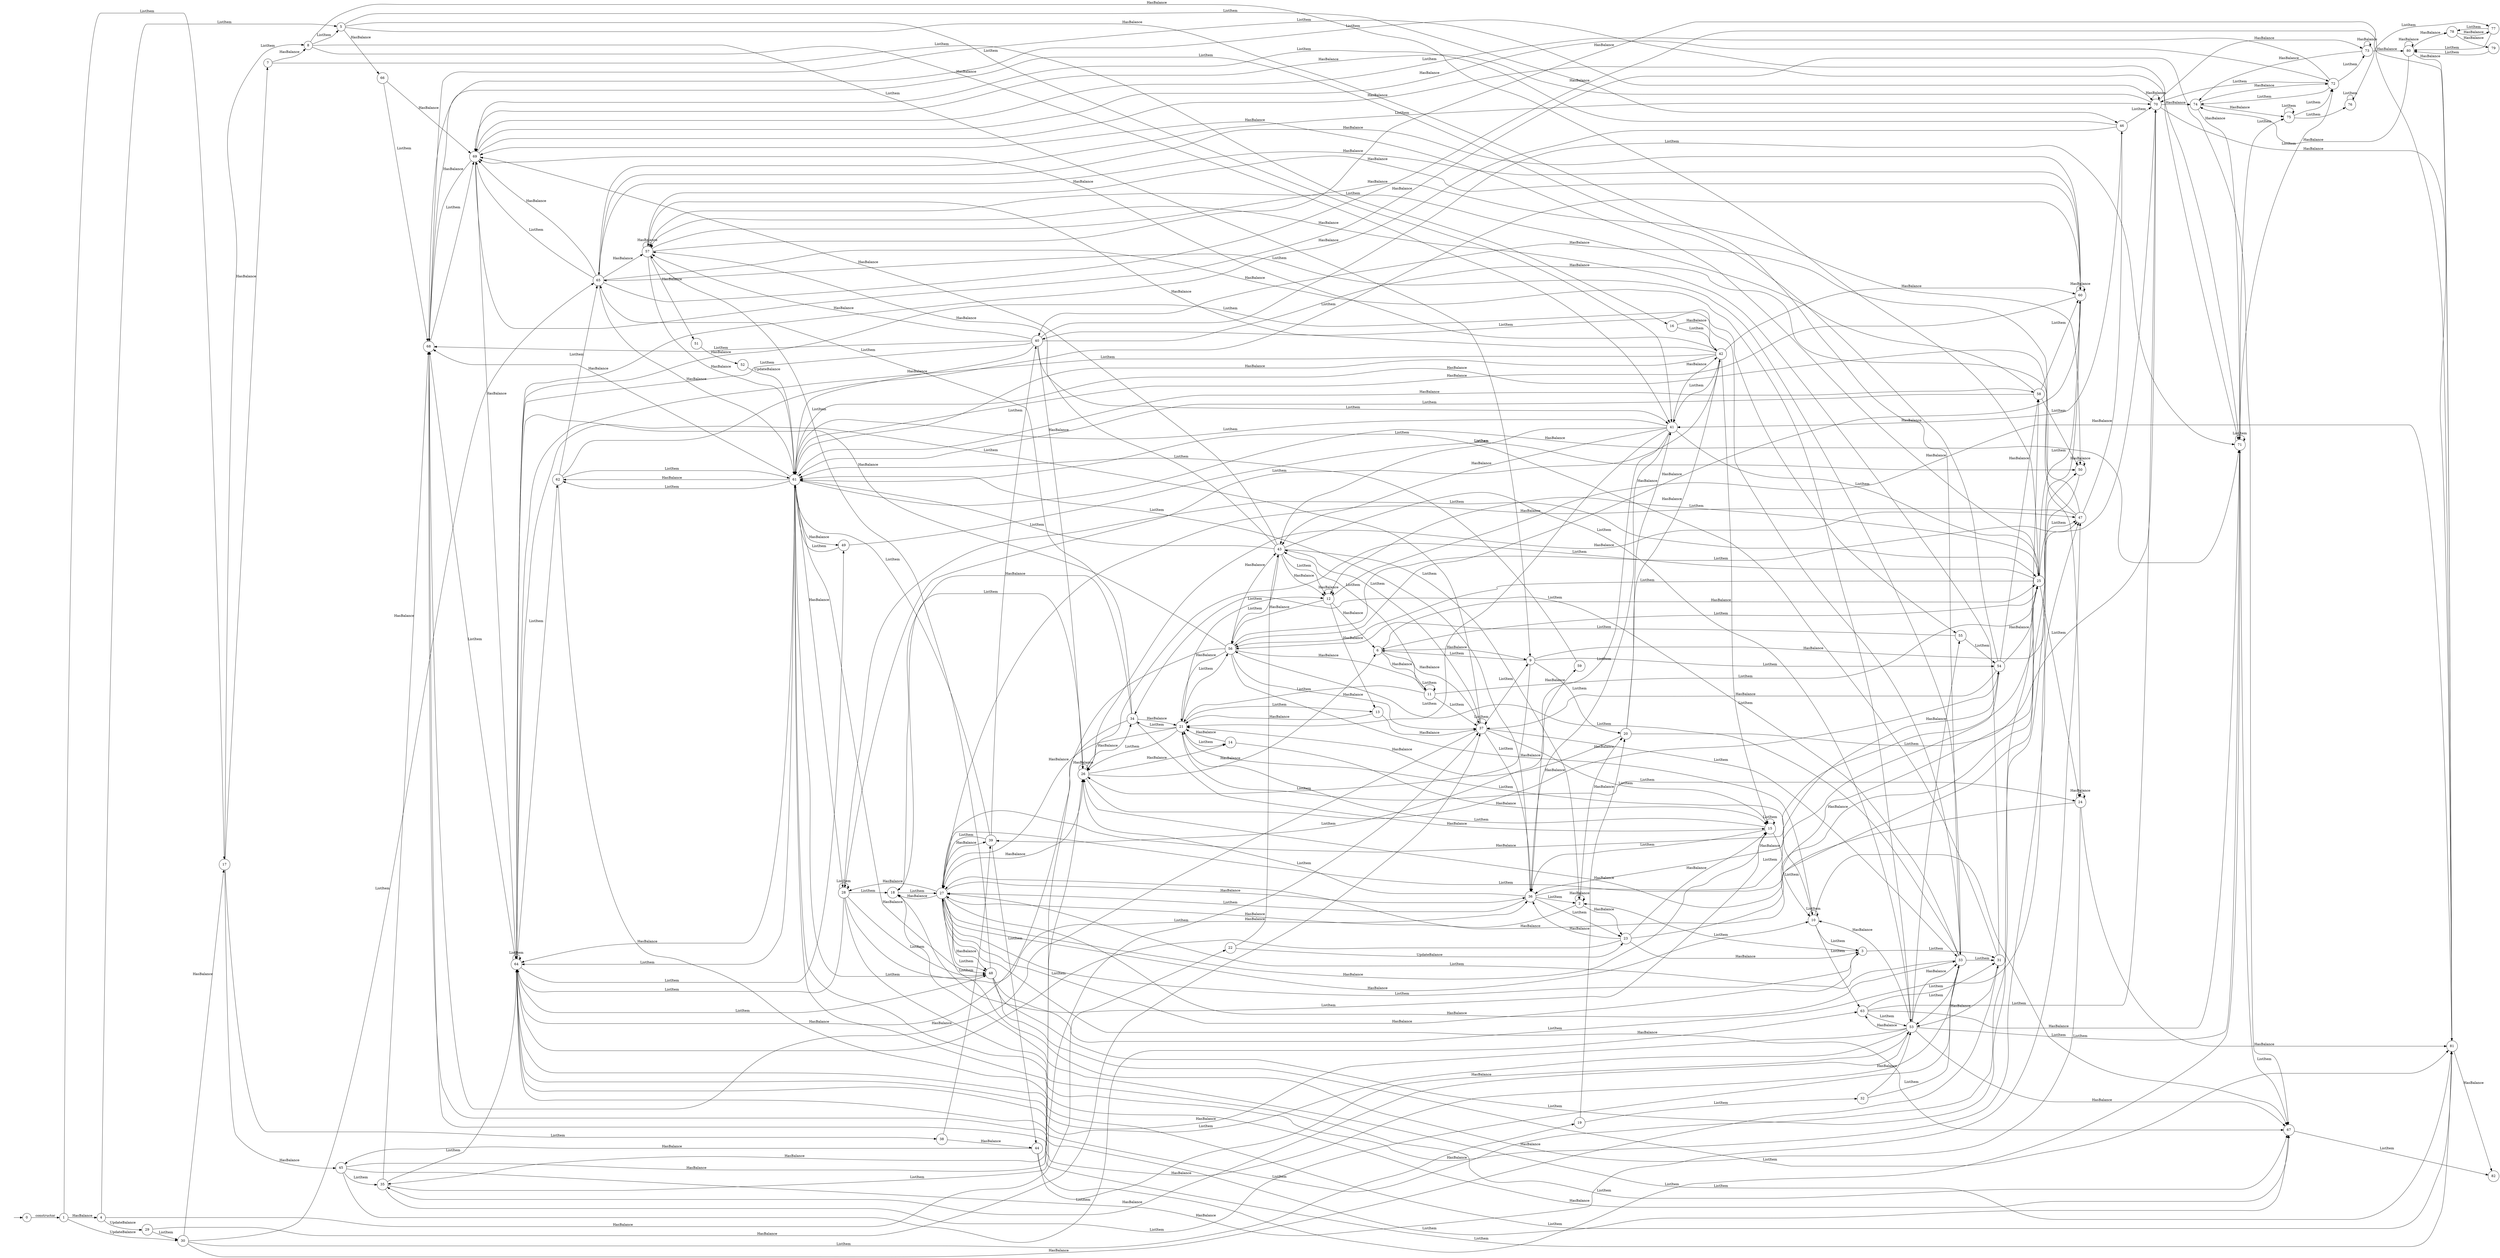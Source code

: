 digraph "Dapp-Automata-data/fuzzer/testnetdata-model-rq1-fix/Bazaar/SEKT-2" {
	graph [rankdir=LR]
	"" [label="" shape=plaintext]
	56 [label=56 shape=circle]
	34 [label=34 shape=circle]
	51 [label=51 shape=circle]
	32 [label=32 shape=circle]
	45 [label=45 shape=circle]
	17 [label=17 shape=circle]
	57 [label=57 shape=circle]
	68 [label=68 shape=circle]
	39 [label=39 shape=circle]
	58 [label=58 shape=circle]
	21 [label=21 shape=circle]
	37 [label=37 shape=circle]
	71 [label=71 shape=circle]
	35 [label=35 shape=circle]
	24 [label=24 shape=circle]
	40 [label=40 shape=circle]
	67 [label=67 shape=circle]
	2 [label=2 shape=circle]
	74 [label=74 shape=circle]
	13 [label=13 shape=circle]
	4 [label=4 shape=circle]
	10 [label=10 shape=circle]
	15 [label=15 shape=circle]
	18 [label=18 shape=circle]
	33 [label=33 shape=circle]
	41 [label=41 shape=circle]
	42 [label=42 shape=circle]
	81 [label=81 shape=circle]
	69 [label=69 shape=circle]
	9 [label=9 shape=circle]
	7 [label=7 shape=circle]
	27 [label=27 shape=circle]
	55 [label=55 shape=circle]
	49 [label=49 shape=circle]
	79 [label=79 shape=circle]
	65 [label=65 shape=circle]
	19 [label=19 shape=circle]
	1 [label=1 shape=circle]
	29 [label=29 shape=circle]
	77 [label=77 shape=circle]
	52 [label=52 shape=circle]
	47 [label=47 shape=circle]
	73 [label=73 shape=circle]
	38 [label=38 shape=circle]
	70 [label=70 shape=circle]
	53 [label=53 shape=circle]
	61 [label=61 shape=circle]
	48 [label=48 shape=circle]
	23 [label=23 shape=circle]
	36 [label=36 shape=circle]
	80 [label=80 shape=circle]
	59 [label=59 shape=circle]
	72 [label=72 shape=circle]
	30 [label=30 shape=circle]
	12 [label=12 shape=circle]
	31 [label=31 shape=circle]
	14 [label=14 shape=circle]
	50 [label=50 shape=circle]
	66 [label=66 shape=circle]
	82 [label=82 shape=circle]
	28 [label=28 shape=circle]
	25 [label=25 shape=circle]
	6 [label=6 shape=circle]
	78 [label=78 shape=circle]
	16 [label=16 shape=circle]
	26 [label=26 shape=circle]
	44 [label=44 shape=circle]
	60 [label=60 shape=circle]
	76 [label=76 shape=circle]
	54 [label=54 shape=circle]
	46 [label=46 shape=circle]
	5 [label=5 shape=circle]
	3 [label=3 shape=circle]
	22 [label=22 shape=circle]
	8 [label=8 shape=circle]
	0 [label=0 shape=circle]
	63 [label=63 shape=circle]
	62 [label=62 shape=circle]
	64 [label=64 shape=circle]
	11 [label=11 shape=circle]
	43 [label=43 shape=circle]
	75 [label=75 shape=circle]
	20 [label=20 shape=circle]
	"" -> 0 [label=""]
	0 -> 1 [label=constructor]
	1 -> 4 [label=HasBalance]
	1 -> 17 [label=ListItem]
	1 -> 30 [label=UpdateBalance]
	2 -> 2 [label=HasBalance]
	2 -> 27 [label=HasBalance]
	2 -> 20 [label=HasBalance]
	2 -> 23 [label=HasBalance]
	3 -> 2 [label=ListItem]
	3 -> 31 [label=ListItem]
	3 -> 27 [label=ListItem]
	4 -> 5 [label=ListItem]
	4 -> 22 [label=HasBalance]
	4 -> 29 [label=UpdateBalance]
	5 -> 46 [label=ListItem]
	5 -> 41 [label=ListItem]
	5 -> 33 [label=HasBalance]
	5 -> 66 [label=HasBalance]
	6 -> 11 [label=HasBalance]
	6 -> 37 [label=HasBalance]
	6 -> 9 [label=HasBalance]
	6 -> 25 [label=HasBalance]
	7 -> 8 [label=HasBalance]
	7 -> 16 [label=ListItem]
	8 -> 5 [label=ListItem]
	8 -> 9 [label=ListItem]
	8 -> 25 [label=HasBalance]
	8 -> 41 [label=HasBalance]
	9 -> 26 [label=ListItem]
	9 -> 6 [label=ListItem]
	9 -> 20 [label=ListItem]
	9 -> 54 [label=ListItem]
	9 -> 47 [label=HasBalance]
	10 -> 63 [label=ListItem]
	10 -> 10 [label=ListItem]
	10 -> 3 [label=ListItem]
	10 -> 67 [label=ListItem]
	10 -> 21 [label=ListItem]
	11 -> 37 [label=ListItem]
	11 -> 11 [label=ListItem]
	11 -> 43 [label=ListItem]
	11 -> 25 [label=ListItem]
	11 -> 21 [label=ListItem]
	12 -> 56 [label=HasBalance]
	12 -> 6 [label=HasBalance]
	12 -> 81 [label=HasBalance]
	12 -> 12 [label=HasBalance]
	12 -> 13 [label=HasBalance]
	13 -> 37 [label=HasBalance]
	13 -> 21 [label=HasBalance]
	14 -> 15 [label=HasBalance]
	14 -> 21 [label=HasBalance]
	15 -> 10 [label=ListItem]
	15 -> 36 [label=ListItem]
	15 -> 15 [label=ListItem]
	15 -> 18 [label=ListItem]
	15 -> 21 [label=ListItem]
	16 -> 42 [label=ListItem]
	16 -> 42 [label=HasBalance]
	17 -> 7 [label=HasBalance]
	17 -> 45 [label=HasBalance]
	17 -> 38 [label=ListItem]
	17 -> 8 [label=ListItem]
	18 -> 27 [label=ListItem]
	18 -> 26 [label=ListItem]
	18 -> 81 [label=ListItem]
	19 -> 20 [label=HasBalance]
	19 -> 32 [label=ListItem]
	20 -> 41 [label=HasBalance]
	20 -> 42 [label=HasBalance]
	20 -> 21 [label=HasBalance]
	20 -> 70 [label=ListItem]
	21 -> 14 [label=ListItem]
	21 -> 24 [label=ListItem]
	21 -> 56 [label=ListItem]
	21 -> 34 [label=ListItem]
	21 -> 12 [label=ListItem]
	21 -> 26 [label=ListItem]
	21 -> 13 [label=ListItem]
	21 -> 27 [label=HasBalance]
	22 -> 23 [label=UpdateBalance]
	22 -> 43 [label=HasBalance]
	23 -> 15 [label=HasBalance]
	23 -> 36 [label=HasBalance]
	23 -> 3 [label=HasBalance]
	23 -> 25 [label=HasBalance]
	23 -> 64 [label=ListItem]
	24 -> 26 [label=HasBalance]
	24 -> 27 [label=HasBalance]
	24 -> 24 [label=HasBalance]
	24 -> 81 [label=HasBalance]
	25 -> 47 [label=ListItem]
	25 -> 60 [label=ListItem]
	25 -> 27 [label=ListItem]
	25 -> 24 [label=ListItem]
	25 -> 56 [label=ListItem]
	25 -> 6 [label=ListItem]
	25 -> 12 [label=ListItem]
	25 -> 26 [label=ListItem]
	25 -> 69 [label=HasBalance]
	26 -> 47 [label=HasBalance]
	26 -> 14 [label=HasBalance]
	26 -> 27 [label=HasBalance]
	26 -> 54 [label=HasBalance]
	26 -> 6 [label=HasBalance]
	26 -> 34 [label=HasBalance]
	26 -> 26 [label=HasBalance]
	27 -> 48 [label=HasBalance]
	27 -> 10 [label=HasBalance]
	27 -> 36 [label=HasBalance]
	27 -> 25 [label=HasBalance]
	27 -> 39 [label=HasBalance]
	27 -> 3 [label=HasBalance]
	27 -> 15 [label=HasBalance]
	27 -> 18 [label=HasBalance]
	27 -> 67 [label=HasBalance]
	27 -> 28 [label=HasBalance]
	27 -> 33 [label=HasBalance]
	27 -> 48 [label=ListItem]
	28 -> 36 [label=ListItem]
	28 -> 64 [label=ListItem]
	28 -> 28 [label=ListItem]
	28 -> 18 [label=ListItem]
	28 -> 67 [label=ListItem]
	28 -> 48 [label=ListItem]
	28 -> 25 [label=ListItem]
	29 -> 30 [label=ListItem]
	29 -> 37 [label=HasBalance]
	30 -> 17 [label=HasBalance]
	30 -> 31 [label=HasBalance]
	30 -> 19 [label=ListItem]
	30 -> 65 [label=ListItem]
	31 -> 57 [label=HasBalance]
	31 -> 53 [label=HasBalance]
	31 -> 61 [label=ListItem]
	32 -> 33 [label=ListItem]
	32 -> 53 [label=HasBalance]
	33 -> 31 [label=ListItem]
	33 -> 27 [label=ListItem]
	33 -> 56 [label=ListItem]
	33 -> 34 [label=ListItem]
	33 -> 40 [label=ListItem]
	33 -> 53 [label=ListItem]
	33 -> 65 [label=ListItem]
	33 -> 68 [label=HasBalance]
	34 -> 15 [label=HasBalance]
	34 -> 64 [label=HasBalance]
	34 -> 18 [label=HasBalance]
	34 -> 21 [label=HasBalance]
	34 -> 65 [label=ListItem]
	35 -> 37 [label=ListItem]
	35 -> 64 [label=ListItem]
	35 -> 33 [label=ListItem]
	35 -> 68 [label=HasBalance]
	36 -> 27 [label=ListItem]
	36 -> 54 [label=ListItem]
	36 -> 61 [label=ListItem]
	36 -> 2 [label=ListItem]
	36 -> 26 [label=ListItem]
	36 -> 23 [label=ListItem]
	36 -> 59 [label=HasBalance]
	37 -> 37 [label=ListItem]
	37 -> 36 [label=ListItem]
	37 -> 64 [label=ListItem]
	37 -> 43 [label=ListItem]
	37 -> 15 [label=ListItem]
	37 -> 33 [label=ListItem]
	37 -> 9 [label=ListItem]
	37 -> 68 [label=HasBalance]
	38 -> 39 [label=ListItem]
	38 -> 44 [label=HasBalance]
	39 -> 27 [label=ListItem]
	39 -> 40 [label=ListItem]
	39 -> 44 [label=ListItem]
	39 -> 61 [label=ListItem]
	40 -> 26 [label=HasBalance]
	40 -> 57 [label=HasBalance]
	40 -> 24 [label=HasBalance]
	40 -> 61 [label=HasBalance]
	40 -> 71 [label=ListItem]
	40 -> 64 [label=ListItem]
	40 -> 68 [label=ListItem]
	40 -> 41 [label=ListItem]
	41 -> 36 [label=ListItem]
	41 -> 39 [label=ListItem]
	41 -> 43 [label=ListItem]
	41 -> 61 [label=ListItem]
	41 -> 25 [label=ListItem]
	41 -> 21 [label=ListItem]
	41 -> 43 [label=HasBalance]
	41 -> 42 [label=HasBalance]
	42 -> 15 [label=ListItem]
	42 -> 28 [label=ListItem]
	42 -> 64 [label=ListItem]
	42 -> 41 [label=ListItem]
	42 -> 60 [label=HasBalance]
	42 -> 57 [label=HasBalance]
	42 -> 69 [label=HasBalance]
	42 -> 61 [label=HasBalance]
	43 -> 56 [label=ListItem]
	43 -> 53 [label=ListItem]
	43 -> 61 [label=ListItem]
	43 -> 2 [label=ListItem]
	43 -> 12 [label=ListItem]
	43 -> 57 [label=HasBalance]
	43 -> 69 [label=HasBalance]
	43 -> 12 [label=HasBalance]
	44 -> 53 [label=HasBalance]
	44 -> 45 [label=HasBalance]
	44 -> 71 [label=ListItem]
	45 -> 47 [label=HasBalance]
	45 -> 26 [label=HasBalance]
	45 -> 63 [label=ListItem]
	45 -> 35 [label=ListItem]
	46 -> 64 [label=HasBalance]
	46 -> 41 [label=HasBalance]
	46 -> 70 [label=ListItem]
	46 -> 69 [label=ListItem]
	47 -> 46 [label=HasBalance]
	47 -> 27 [label=HasBalance]
	47 -> 40 [label=HasBalance]
	47 -> 61 [label=HasBalance]
	48 -> 57 [label=ListItem]
	48 -> 47 [label=ListItem]
	48 -> 50 [label=ListItem]
	48 -> 81 [label=ListItem]
	48 -> 61 [label=ListItem]
	49 -> 50 [label=ListItem]
	49 -> 61 [label=ListItem]
	50 -> 50 [label=HasBalance]
	50 -> 61 [label=HasBalance]
	51 -> 52 [label=HasBalance]
	53 -> 63 [label=HasBalance]
	53 -> 10 [label=HasBalance]
	53 -> 35 [label=HasBalance]
	53 -> 55 [label=HasBalance]
	53 -> 64 [label=HasBalance]
	53 -> 67 [label=HasBalance]
	53 -> 33 [label=HasBalance]
	53 -> 71 [label=ListItem]
	53 -> 64 [label=ListItem]
	54 -> 37 [label=HasBalance]
	54 -> 36 [label=HasBalance]
	54 -> 58 [label=HasBalance]
	54 -> 25 [label=HasBalance]
	54 -> 68 [label=ListItem]
	55 -> 56 [label=ListItem]
	55 -> 54 [label=ListItem]
	56 -> 37 [label=HasBalance]
	56 -> 10 [label=HasBalance]
	56 -> 35 [label=HasBalance]
	56 -> 64 [label=HasBalance]
	56 -> 11 [label=HasBalance]
	56 -> 43 [label=HasBalance]
	56 -> 21 [label=HasBalance]
	56 -> 70 [label=ListItem]
	57 -> 57 [label=HasBalance]
	57 -> 50 [label=HasBalance]
	57 -> 60 [label=HasBalance]
	57 -> 81 [label=HasBalance]
	57 -> 51 [label=HasBalance]
	57 -> 61 [label=HasBalance]
	58 -> 60 [label=ListItem]
	58 -> 57 [label=ListItem]
	58 -> 50 [label=ListItem]
	58 -> 61 [label=ListItem]
	60 -> 60 [label=HasBalance]
	60 -> 27 [label=HasBalance]
	60 -> 56 [label=HasBalance]
	60 -> 65 [label=HasBalance]
	60 -> 61 [label=HasBalance]
	61 -> 71 [label=HasBalance]
	61 -> 68 [label=HasBalance]
	61 -> 58 [label=HasBalance]
	61 -> 62 [label=HasBalance]
	61 -> 64 [label=HasBalance]
	61 -> 49 [label=HasBalance]
	61 -> 28 [label=HasBalance]
	61 -> 67 [label=HasBalance]
	61 -> 48 [label=HasBalance]
	61 -> 62 [label=ListItem]
	61 -> 64 [label=ListItem]
	62 -> 81 [label=ListItem]
	62 -> 60 [label=ListItem]
	62 -> 65 [label=ListItem]
	62 -> 61 [label=ListItem]
	63 -> 31 [label=ListItem]
	63 -> 53 [label=ListItem]
	63 -> 70 [label=ListItem]
	63 -> 71 [label=HasBalance]
	64 -> 68 [label=ListItem]
	64 -> 58 [label=ListItem]
	64 -> 62 [label=ListItem]
	64 -> 64 [label=ListItem]
	64 -> 55 [label=ListItem]
	64 -> 49 [label=ListItem]
	64 -> 67 [label=ListItem]
	64 -> 48 [label=ListItem]
	65 -> 57 [label=HasBalance]
	65 -> 60 [label=HasBalance]
	65 -> 81 [label=HasBalance]
	65 -> 53 [label=HasBalance]
	65 -> 69 [label=HasBalance]
	65 -> 61 [label=HasBalance]
	65 -> 70 [label=ListItem]
	65 -> 69 [label=ListItem]
	66 -> 68 [label=ListItem]
	66 -> 69 [label=HasBalance]
	68 -> 70 [label=ListItem]
	68 -> 69 [label=ListItem]
	68 -> 81 [label=ListItem]
	69 -> 71 [label=HasBalance]
	69 -> 68 [label=HasBalance]
	69 -> 72 [label=HasBalance]
	69 -> 64 [label=HasBalance]
	69 -> 67 [label=HasBalance]
	70 -> 73 [label=HasBalance]
	70 -> 70 [label=HasBalance]
	70 -> 81 [label=HasBalance]
	70 -> 69 [label=HasBalance]
	70 -> 74 [label=HasBalance]
	71 -> 71 [label=ListItem]
	71 -> 68 [label=ListItem]
	71 -> 72 [label=ListItem]
	71 -> 75 [label=ListItem]
	71 -> 67 [label=ListItem]
	72 -> 70 [label=ListItem]
	72 -> 74 [label=ListItem]
	72 -> 73 [label=ListItem]
	72 -> 69 [label=ListItem]
	73 -> 74 [label=HasBalance]
	73 -> 80 [label=HasBalance]
	73 -> 73 [label=HasBalance]
	74 -> 71 [label=HasBalance]
	74 -> 75 [label=HasBalance]
	74 -> 72 [label=HasBalance]
	75 -> 72 [label=ListItem]
	75 -> 75 [label=ListItem]
	75 -> 76 [label=ListItem]
	76 -> 77 [label=ListItem]
	76 -> 76 [label=ListItem]
	77 -> 80 [label=ListItem]
	77 -> 78 [label=ListItem]
	78 -> 77 [label=HasBalance]
	78 -> 79 [label=HasBalance]
	79 -> 80 [label=ListItem]
	80 -> 78 [label=HasBalance]
	80 -> 74 [label=HasBalance]
	80 -> 80 [label=HasBalance]
	80 -> 81 [label=HasBalance]
	81 -> 82 [label=HasBalance]
	52 -> 61 [label=UpdateBalance]
	59 -> 61 [label=ListItem]
	67 -> 82 [label=ListItem]
}
